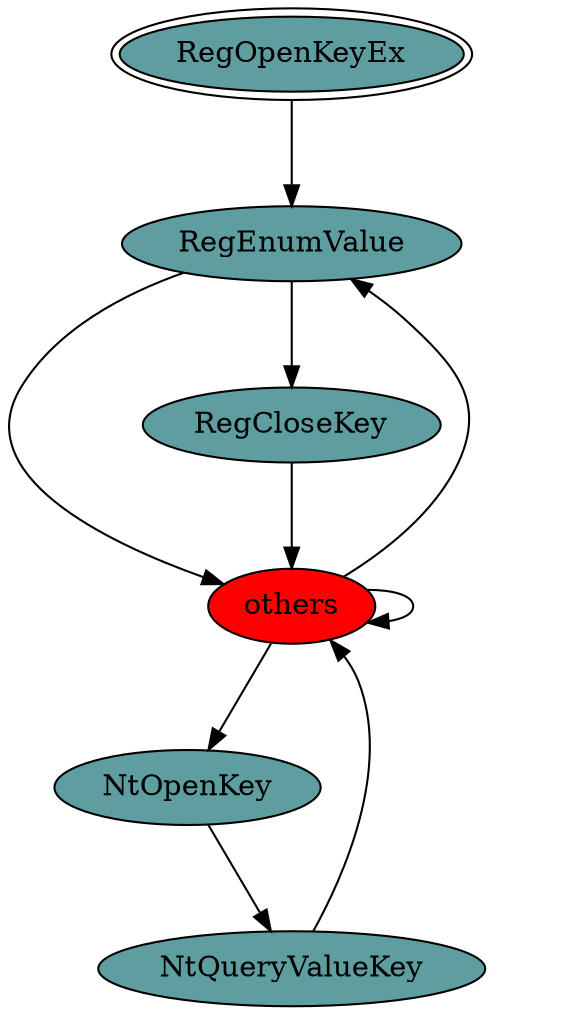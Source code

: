 digraph "./REPORTS/6717/API_PER_CATEGORY/RegEnumValue.exe_7852_Registry_API_per_Category_Transition_Matrix" {
	RegOpenKeyEx [label=RegOpenKeyEx fillcolor=cadetblue peripheries=2 style=filled]
	RegEnumValue [label=RegEnumValue fillcolor=cadetblue style=filled]
	RegOpenKeyEx -> RegEnumValue [label=1.0 fontcolor=white]
	others [label=others fillcolor=red style=filled]
	RegEnumValue -> others [label=0.9167 fontcolor=white]
	RegCloseKey [label=RegCloseKey fillcolor=cadetblue style=filled]
	RegEnumValue -> RegCloseKey [label=0.0833 fontcolor=white]
	others -> RegEnumValue [label=0.0667 fontcolor=white]
	others -> others [label=0.9212 fontcolor=white]
	NtOpenKey [label=NtOpenKey fillcolor=cadetblue style=filled]
	others -> NtOpenKey [label=0.0121 fontcolor=white]
	RegCloseKey -> others [label=1.0 fontcolor=white]
	NtQueryValueKey [label=NtQueryValueKey fillcolor=cadetblue style=filled]
	NtOpenKey -> NtQueryValueKey [label=1.0 fontcolor=white]
	NtQueryValueKey -> others [label=1.0 fontcolor=white]
}
